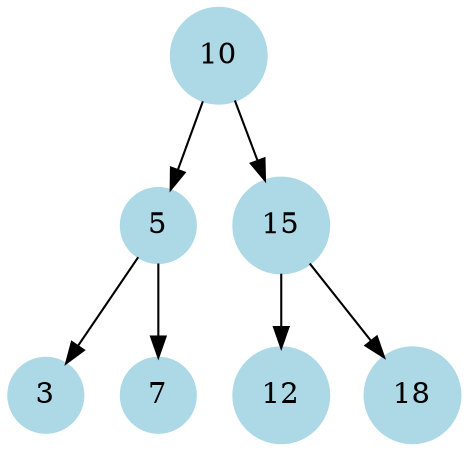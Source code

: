 digraph G {
    node [shape=circle, style=filled, color=lightblue];
    "10" -> "5";
    "5" -> "3";
    "5" -> "7";
    "10" -> "15";
    "15" -> "12";
    "15" -> "18";
}

